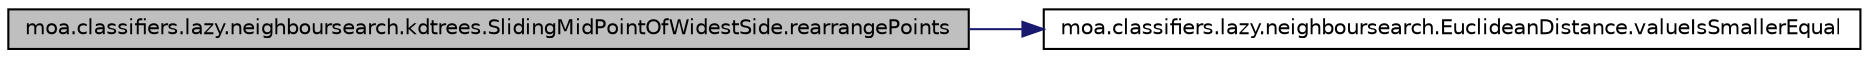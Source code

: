 digraph G
{
  edge [fontname="Helvetica",fontsize="10",labelfontname="Helvetica",labelfontsize="10"];
  node [fontname="Helvetica",fontsize="10",shape=record];
  rankdir=LR;
  Node1 [label="moa.classifiers.lazy.neighboursearch.kdtrees.SlidingMidPointOfWidestSide.rearrangePoints",height=0.2,width=0.4,color="black", fillcolor="grey75", style="filled" fontcolor="black"];
  Node1 -> Node2 [color="midnightblue",fontsize="10",style="solid",fontname="Helvetica"];
  Node2 [label="moa.classifiers.lazy.neighboursearch.EuclideanDistance.valueIsSmallerEqual",height=0.2,width=0.4,color="black", fillcolor="white", style="filled",URL="$classmoa_1_1classifiers_1_1lazy_1_1neighboursearch_1_1EuclideanDistance.html#a24669e69b32d7edf8c965ccc2358de9c",tooltip="Returns true if the value of the given dimension is smaller or equal the value to..."];
}
